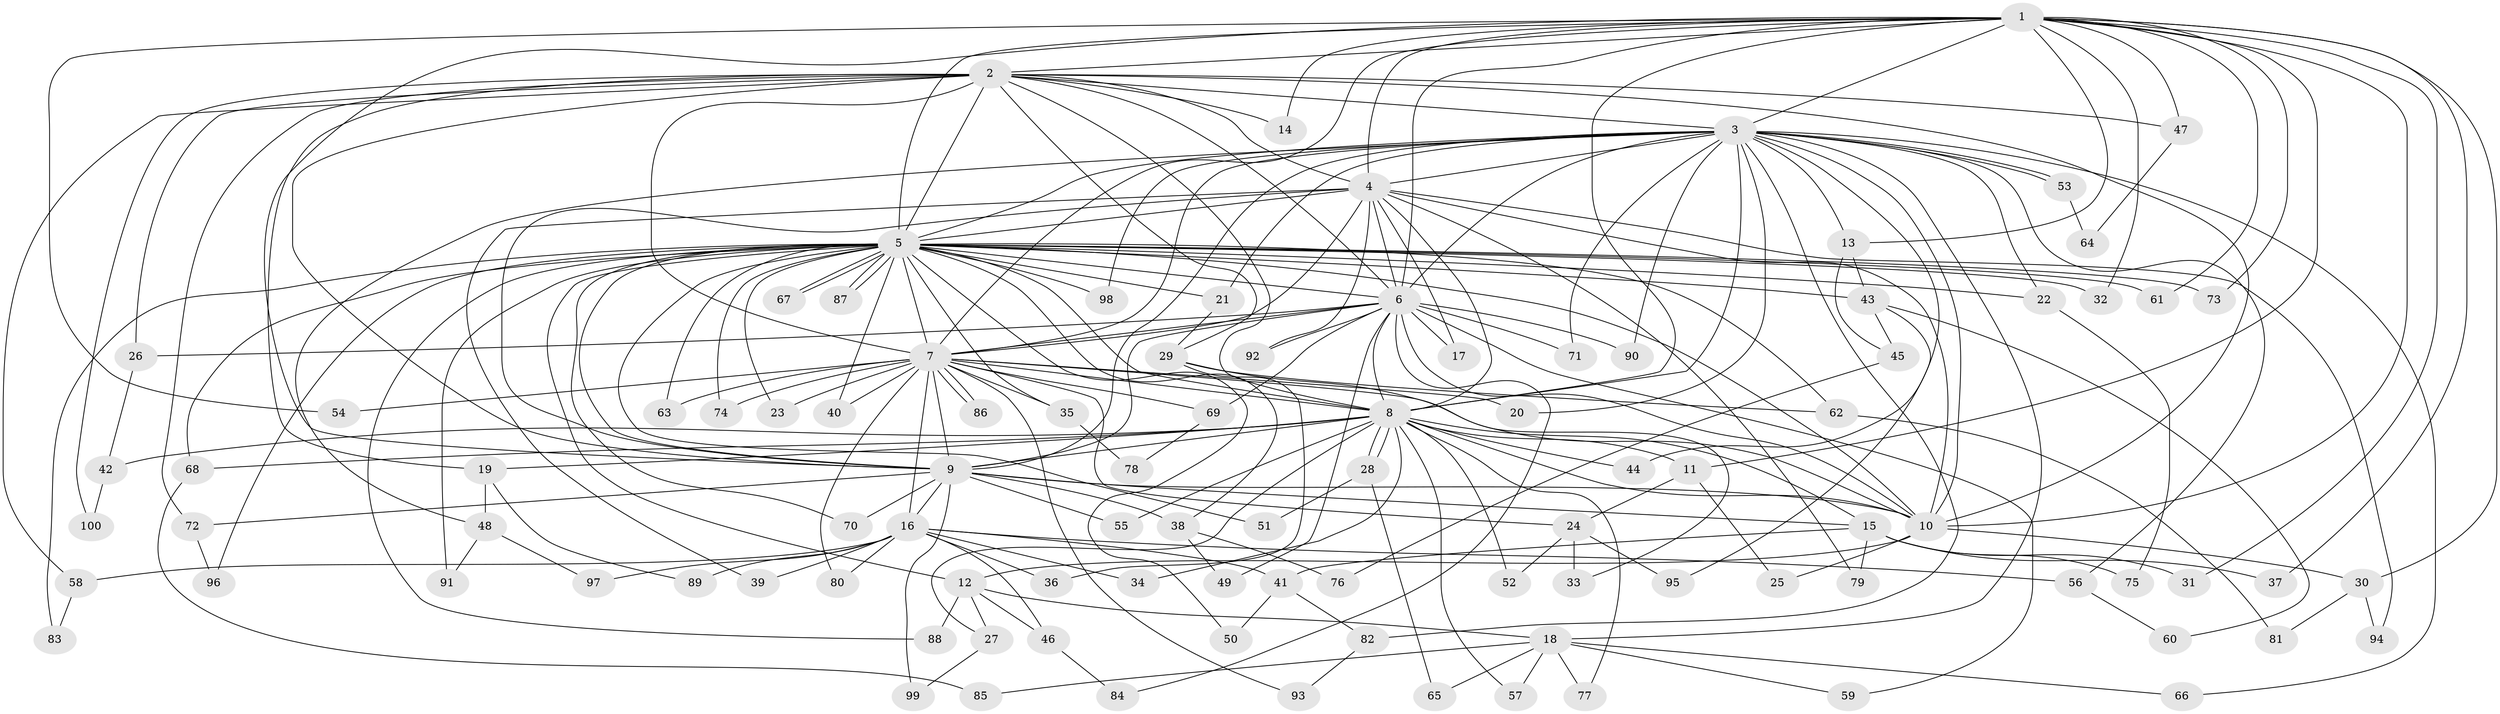 // Generated by graph-tools (version 1.1) at 2025/38/02/21/25 10:38:52]
// undirected, 100 vertices, 225 edges
graph export_dot {
graph [start="1"]
  node [color=gray90,style=filled];
  1;
  2;
  3;
  4;
  5;
  6;
  7;
  8;
  9;
  10;
  11;
  12;
  13;
  14;
  15;
  16;
  17;
  18;
  19;
  20;
  21;
  22;
  23;
  24;
  25;
  26;
  27;
  28;
  29;
  30;
  31;
  32;
  33;
  34;
  35;
  36;
  37;
  38;
  39;
  40;
  41;
  42;
  43;
  44;
  45;
  46;
  47;
  48;
  49;
  50;
  51;
  52;
  53;
  54;
  55;
  56;
  57;
  58;
  59;
  60;
  61;
  62;
  63;
  64;
  65;
  66;
  67;
  68;
  69;
  70;
  71;
  72;
  73;
  74;
  75;
  76;
  77;
  78;
  79;
  80;
  81;
  82;
  83;
  84;
  85;
  86;
  87;
  88;
  89;
  90;
  91;
  92;
  93;
  94;
  95;
  96;
  97;
  98;
  99;
  100;
  1 -- 2;
  1 -- 3;
  1 -- 4;
  1 -- 5;
  1 -- 6;
  1 -- 7;
  1 -- 8;
  1 -- 9;
  1 -- 10;
  1 -- 11;
  1 -- 13;
  1 -- 14;
  1 -- 30;
  1 -- 31;
  1 -- 32;
  1 -- 37;
  1 -- 47;
  1 -- 54;
  1 -- 61;
  1 -- 73;
  2 -- 3;
  2 -- 4;
  2 -- 5;
  2 -- 6;
  2 -- 7;
  2 -- 8;
  2 -- 9;
  2 -- 10;
  2 -- 14;
  2 -- 19;
  2 -- 26;
  2 -- 29;
  2 -- 47;
  2 -- 58;
  2 -- 72;
  2 -- 100;
  3 -- 4;
  3 -- 5;
  3 -- 6;
  3 -- 7;
  3 -- 8;
  3 -- 9;
  3 -- 10;
  3 -- 13;
  3 -- 18;
  3 -- 20;
  3 -- 21;
  3 -- 22;
  3 -- 44;
  3 -- 48;
  3 -- 53;
  3 -- 53;
  3 -- 56;
  3 -- 66;
  3 -- 71;
  3 -- 82;
  3 -- 90;
  3 -- 98;
  4 -- 5;
  4 -- 6;
  4 -- 7;
  4 -- 8;
  4 -- 9;
  4 -- 10;
  4 -- 17;
  4 -- 39;
  4 -- 79;
  4 -- 92;
  4 -- 94;
  5 -- 6;
  5 -- 7;
  5 -- 8;
  5 -- 9;
  5 -- 10;
  5 -- 12;
  5 -- 21;
  5 -- 22;
  5 -- 23;
  5 -- 32;
  5 -- 35;
  5 -- 38;
  5 -- 40;
  5 -- 43;
  5 -- 50;
  5 -- 51;
  5 -- 61;
  5 -- 62;
  5 -- 63;
  5 -- 67;
  5 -- 67;
  5 -- 68;
  5 -- 70;
  5 -- 73;
  5 -- 74;
  5 -- 83;
  5 -- 87;
  5 -- 87;
  5 -- 88;
  5 -- 91;
  5 -- 96;
  5 -- 98;
  6 -- 7;
  6 -- 8;
  6 -- 9;
  6 -- 10;
  6 -- 17;
  6 -- 26;
  6 -- 49;
  6 -- 59;
  6 -- 69;
  6 -- 71;
  6 -- 84;
  6 -- 90;
  6 -- 92;
  7 -- 8;
  7 -- 9;
  7 -- 10;
  7 -- 16;
  7 -- 20;
  7 -- 23;
  7 -- 24;
  7 -- 35;
  7 -- 40;
  7 -- 54;
  7 -- 63;
  7 -- 69;
  7 -- 74;
  7 -- 80;
  7 -- 86;
  7 -- 86;
  7 -- 93;
  8 -- 9;
  8 -- 10;
  8 -- 11;
  8 -- 15;
  8 -- 19;
  8 -- 27;
  8 -- 28;
  8 -- 28;
  8 -- 34;
  8 -- 42;
  8 -- 44;
  8 -- 52;
  8 -- 55;
  8 -- 57;
  8 -- 68;
  8 -- 77;
  9 -- 10;
  9 -- 15;
  9 -- 16;
  9 -- 38;
  9 -- 55;
  9 -- 70;
  9 -- 72;
  9 -- 99;
  10 -- 12;
  10 -- 25;
  10 -- 30;
  11 -- 24;
  11 -- 25;
  12 -- 18;
  12 -- 27;
  12 -- 46;
  12 -- 88;
  13 -- 43;
  13 -- 45;
  15 -- 31;
  15 -- 37;
  15 -- 41;
  15 -- 75;
  15 -- 79;
  16 -- 34;
  16 -- 36;
  16 -- 39;
  16 -- 41;
  16 -- 46;
  16 -- 56;
  16 -- 58;
  16 -- 80;
  16 -- 89;
  16 -- 97;
  18 -- 57;
  18 -- 59;
  18 -- 65;
  18 -- 66;
  18 -- 77;
  18 -- 85;
  19 -- 48;
  19 -- 89;
  21 -- 29;
  22 -- 75;
  24 -- 33;
  24 -- 52;
  24 -- 95;
  26 -- 42;
  27 -- 99;
  28 -- 51;
  28 -- 65;
  29 -- 33;
  29 -- 36;
  29 -- 62;
  30 -- 81;
  30 -- 94;
  35 -- 78;
  38 -- 49;
  38 -- 76;
  41 -- 50;
  41 -- 82;
  42 -- 100;
  43 -- 45;
  43 -- 60;
  43 -- 95;
  45 -- 76;
  46 -- 84;
  47 -- 64;
  48 -- 91;
  48 -- 97;
  53 -- 64;
  56 -- 60;
  58 -- 83;
  62 -- 81;
  68 -- 85;
  69 -- 78;
  72 -- 96;
  82 -- 93;
}
